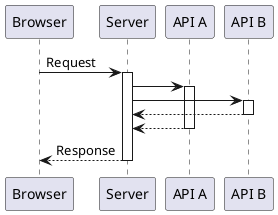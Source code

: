 @startuml
Browser -> Server: Request
activate Server

Server -> "API A":
activate "API A"

Server -> "API B":
activate "API B"

Server <-- "API B":
deactivate "API B"

Server <-- "API A":
deactivate "API A"


Browser <-- Server: Response
deactivate Server
@enduml